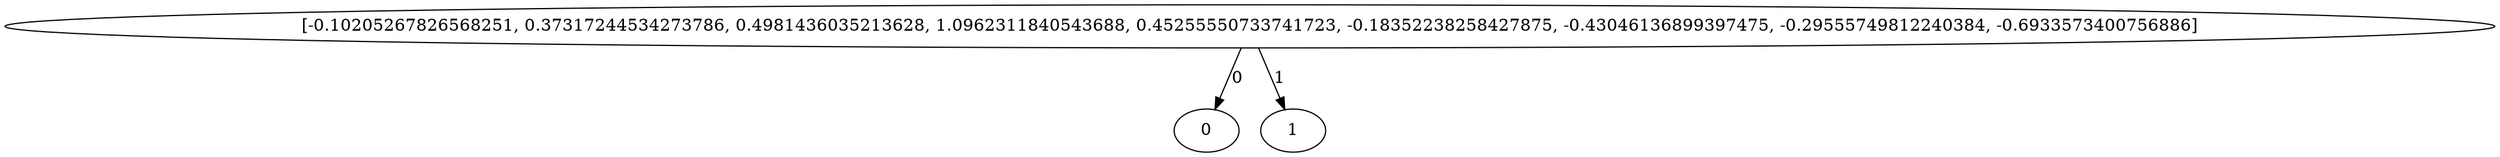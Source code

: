 digraph G {
	0 [label="[-0.10205267826568251, 0.37317244534273786, 0.4981436035213628, 1.0962311840543688, 0.45255550733741723, -0.18352238258427875, -0.43046136899397475, -0.29555749812240384, -0.6933573400756886]"]
	1 [label=0]
	0 -> 1 [label=0]
	2 [label=1]
	0 -> 2 [label=1]
}
